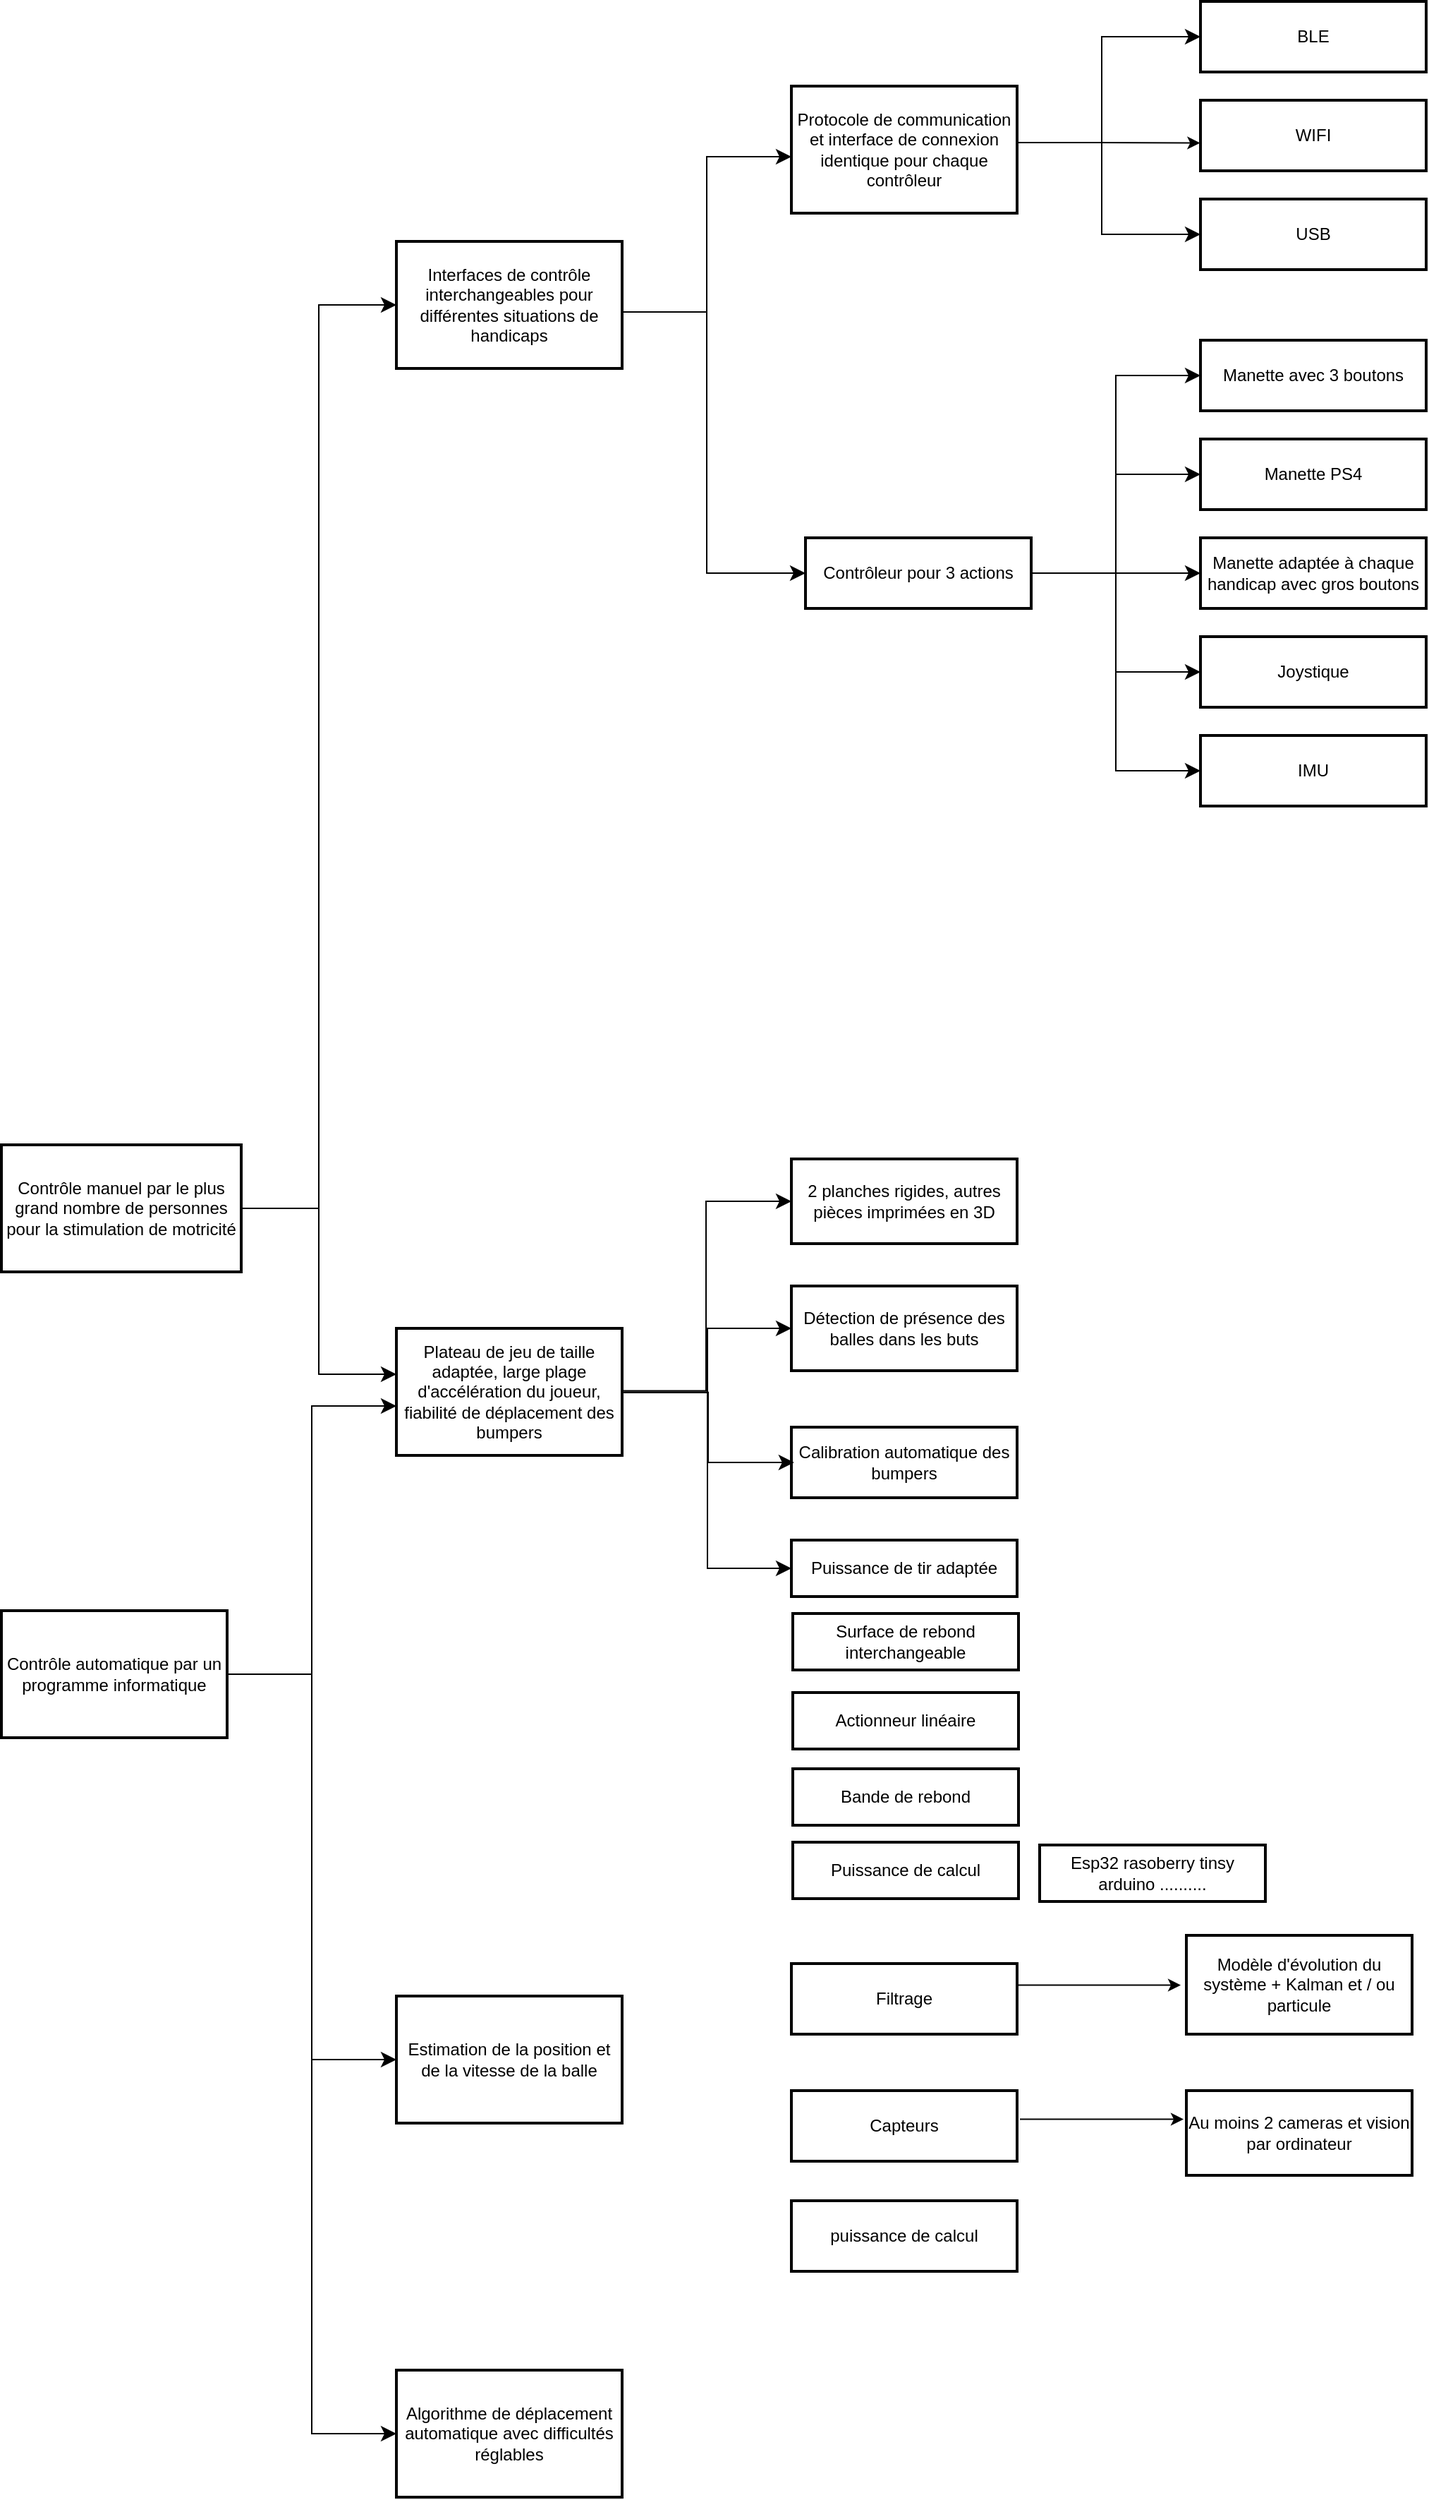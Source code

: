 <mxfile version="24.7.16">
  <diagram name="Page-1" id="Tr-_pZ4dQ33cYt0RN8DX">
    <mxGraphModel dx="1843" dy="2301" grid="1" gridSize="10" guides="1" tooltips="1" connect="1" arrows="1" fold="1" page="1" pageScale="1" pageWidth="827" pageHeight="1169" math="0" shadow="0">
      <root>
        <mxCell id="0" />
        <mxCell id="1" parent="0" />
        <mxCell id="3" value="Contrôle manuel par le plus grand nombre de personnes pour la stimulation de motricité " style="whiteSpace=wrap;strokeWidth=2;" parent="1" vertex="1">
          <mxGeometry x="40" y="320" width="170" height="90" as="geometry" />
        </mxCell>
        <mxCell id="4O0FOi0MMqLt7hbfBtKS-17" value="Interfaces de contrôle interchangeables pour différentes situations de handicaps" style="whiteSpace=wrap;strokeWidth=2;" parent="1" vertex="1">
          <mxGeometry x="320" y="-320" width="160" height="90" as="geometry" />
        </mxCell>
        <mxCell id="4O0FOi0MMqLt7hbfBtKS-19" value="Protocole de communication et interface de connexion identique pour chaque contrôleur" style="whiteSpace=wrap;strokeWidth=2;" parent="1" vertex="1">
          <mxGeometry x="600" y="-430" width="160" height="90" as="geometry" />
        </mxCell>
        <mxCell id="4O0FOi0MMqLt7hbfBtKS-21" value="WIFI" style="whiteSpace=wrap;strokeWidth=2;" parent="1" vertex="1">
          <mxGeometry x="890" y="-420" width="160" height="50" as="geometry" />
        </mxCell>
        <mxCell id="4O0FOi0MMqLt7hbfBtKS-23" value="Contrôleur pour 3 actions" style="whiteSpace=wrap;strokeWidth=2;" parent="1" vertex="1">
          <mxGeometry x="610" y="-110" width="160" height="50" as="geometry" />
        </mxCell>
        <mxCell id="4O0FOi0MMqLt7hbfBtKS-27" value="Estimation de la position et de la vitesse de la balle" style="whiteSpace=wrap;strokeWidth=2;" parent="1" vertex="1">
          <mxGeometry x="320" y="923" width="160" height="90" as="geometry" />
        </mxCell>
        <mxCell id="4O0FOi0MMqLt7hbfBtKS-29" value="Contrôle automatique par un programme informatique " style="whiteSpace=wrap;strokeWidth=2;" parent="1" vertex="1">
          <mxGeometry x="40" y="650" width="160" height="90" as="geometry" />
        </mxCell>
        <mxCell id="4O0FOi0MMqLt7hbfBtKS-32" value="Algorithme de déplacement automatique avec difficultés réglables" style="whiteSpace=wrap;strokeWidth=2;" parent="1" vertex="1">
          <mxGeometry x="320" y="1188" width="160" height="90" as="geometry" />
        </mxCell>
        <mxCell id="4O0FOi0MMqLt7hbfBtKS-34" value="2 planches rigides, autres pièces imprimées en 3D" style="whiteSpace=wrap;strokeWidth=2;" parent="1" vertex="1">
          <mxGeometry x="600" y="330" width="160" height="60" as="geometry" />
        </mxCell>
        <mxCell id="4O0FOi0MMqLt7hbfBtKS-36" value="Détection de présence des balles dans les buts" style="whiteSpace=wrap;strokeWidth=2;" parent="1" vertex="1">
          <mxGeometry x="600" y="420" width="160" height="60" as="geometry" />
        </mxCell>
        <mxCell id="4O0FOi0MMqLt7hbfBtKS-38" value="Calibration automatique des bumpers" style="whiteSpace=wrap;strokeWidth=2;" parent="1" vertex="1">
          <mxGeometry x="600" y="520" width="160" height="50" as="geometry" />
        </mxCell>
        <mxCell id="4O0FOi0MMqLt7hbfBtKS-40" value="Puissance de tir adaptée " style="whiteSpace=wrap;strokeWidth=2;" parent="1" vertex="1">
          <mxGeometry x="600" y="600" width="160" height="40" as="geometry" />
        </mxCell>
        <mxCell id="4O0FOi0MMqLt7hbfBtKS-42" value="Filtrage" style="whiteSpace=wrap;strokeWidth=2;" parent="1" vertex="1">
          <mxGeometry x="600" y="900" width="160" height="50" as="geometry" />
        </mxCell>
        <mxCell id="4O0FOi0MMqLt7hbfBtKS-44" value="Modèle d&#39;évolution du système + Kalman et / ou particule" style="whiteSpace=wrap;strokeWidth=2;" parent="1" vertex="1">
          <mxGeometry x="880" y="880" width="160" height="70" as="geometry" />
        </mxCell>
        <mxCell id="4O0FOi0MMqLt7hbfBtKS-46" value="Capteurs " style="whiteSpace=wrap;strokeWidth=2;" parent="1" vertex="1">
          <mxGeometry x="600" y="990" width="160" height="50" as="geometry" />
        </mxCell>
        <mxCell id="4O0FOi0MMqLt7hbfBtKS-48" value="Au moins 2 cameras et vision par ordinateur " style="whiteSpace=wrap;strokeWidth=2;" parent="1" vertex="1">
          <mxGeometry x="880" y="990" width="160" height="60" as="geometry" />
        </mxCell>
        <mxCell id="4O0FOi0MMqLt7hbfBtKS-51" value="" style="edgeStyle=elbowEdgeStyle;elbow=horizontal;endArrow=classic;html=1;curved=0;rounded=0;endSize=8;startSize=8;exitX=1;exitY=0.5;exitDx=0;exitDy=0;entryX=0;entryY=0.5;entryDx=0;entryDy=0;" parent="1" source="4O0FOi0MMqLt7hbfBtKS-29" edge="1">
          <mxGeometry width="50" height="50" relative="1" as="geometry">
            <mxPoint x="330" y="780" as="sourcePoint" />
            <mxPoint x="320" y="505" as="targetPoint" />
          </mxGeometry>
        </mxCell>
        <mxCell id="4O0FOi0MMqLt7hbfBtKS-52" value="" style="edgeStyle=elbowEdgeStyle;elbow=horizontal;endArrow=classic;html=1;curved=0;rounded=0;endSize=8;startSize=8;exitX=1;exitY=0.5;exitDx=0;exitDy=0;entryX=0;entryY=0.5;entryDx=0;entryDy=0;" parent="1" source="4O0FOi0MMqLt7hbfBtKS-29" target="4O0FOi0MMqLt7hbfBtKS-27" edge="1">
          <mxGeometry width="50" height="50" relative="1" as="geometry">
            <mxPoint x="210" y="865" as="sourcePoint" />
            <mxPoint x="330" y="525" as="targetPoint" />
          </mxGeometry>
        </mxCell>
        <mxCell id="4O0FOi0MMqLt7hbfBtKS-53" value="" style="edgeStyle=elbowEdgeStyle;elbow=horizontal;endArrow=classic;html=1;curved=0;rounded=0;endSize=8;startSize=8;exitX=1;exitY=0.5;exitDx=0;exitDy=0;" parent="1" source="4O0FOi0MMqLt7hbfBtKS-29" target="4O0FOi0MMqLt7hbfBtKS-32" edge="1">
          <mxGeometry width="50" height="50" relative="1" as="geometry">
            <mxPoint x="200" y="860" as="sourcePoint" />
            <mxPoint x="340" y="540" as="targetPoint" />
          </mxGeometry>
        </mxCell>
        <mxCell id="4O0FOi0MMqLt7hbfBtKS-54" value="" style="edgeStyle=elbowEdgeStyle;elbow=horizontal;endArrow=classic;html=1;curved=0;rounded=0;endSize=8;startSize=8;entryX=0;entryY=0.5;entryDx=0;entryDy=0;exitX=1;exitY=0.5;exitDx=0;exitDy=0;" parent="1" source="3" target="4O0FOi0MMqLt7hbfBtKS-17" edge="1">
          <mxGeometry width="50" height="50" relative="1" as="geometry">
            <mxPoint x="210" y="630" as="sourcePoint" />
            <mxPoint x="260" y="580" as="targetPoint" />
          </mxGeometry>
        </mxCell>
        <mxCell id="4O0FOi0MMqLt7hbfBtKS-55" value="" style="edgeStyle=elbowEdgeStyle;elbow=horizontal;endArrow=classic;html=1;curved=0;rounded=0;endSize=8;startSize=8;exitX=1;exitY=0.5;exitDx=0;exitDy=0;entryX=0;entryY=0.25;entryDx=0;entryDy=0;" parent="1" source="3" edge="1">
          <mxGeometry width="50" height="50" relative="1" as="geometry">
            <mxPoint x="230" y="885" as="sourcePoint" />
            <mxPoint x="320" y="482.5" as="targetPoint" />
          </mxGeometry>
        </mxCell>
        <mxCell id="4O0FOi0MMqLt7hbfBtKS-57" value="" style="edgeStyle=elbowEdgeStyle;elbow=horizontal;endArrow=classic;html=1;curved=0;rounded=0;endSize=8;startSize=8;entryX=0;entryY=0.5;entryDx=0;entryDy=0;" parent="1" edge="1">
          <mxGeometry width="50" height="50" relative="1" as="geometry">
            <mxPoint x="480" y="-270" as="sourcePoint" />
            <mxPoint x="600" y="-380.0" as="targetPoint" />
          </mxGeometry>
        </mxCell>
        <mxCell id="4O0FOi0MMqLt7hbfBtKS-60" value="" style="edgeStyle=elbowEdgeStyle;elbow=horizontal;endArrow=classic;html=1;curved=0;rounded=0;endSize=8;startSize=8;entryX=0;entryY=0.5;entryDx=0;entryDy=0;exitX=0.995;exitY=0.38;exitDx=0;exitDy=0;exitPerimeter=0;" parent="1" target="4O0FOi0MMqLt7hbfBtKS-34" edge="1">
          <mxGeometry width="50" height="50" relative="1" as="geometry">
            <mxPoint x="479.2" y="494.2" as="sourcePoint" />
            <mxPoint x="600" y="470" as="targetPoint" />
          </mxGeometry>
        </mxCell>
        <mxCell id="4O0FOi0MMqLt7hbfBtKS-61" value="" style="edgeStyle=elbowEdgeStyle;elbow=horizontal;endArrow=classic;html=1;curved=0;rounded=0;endSize=8;startSize=8;entryX=0;entryY=0.5;entryDx=0;entryDy=0;exitX=1.009;exitY=0.393;exitDx=0;exitDy=0;exitPerimeter=0;" parent="1" target="4O0FOi0MMqLt7hbfBtKS-36" edge="1">
          <mxGeometry width="50" height="50" relative="1" as="geometry">
            <mxPoint x="481.44" y="495.37" as="sourcePoint" />
            <mxPoint x="600" y="470" as="targetPoint" />
          </mxGeometry>
        </mxCell>
        <mxCell id="4O0FOi0MMqLt7hbfBtKS-62" value="" style="edgeStyle=elbowEdgeStyle;elbow=horizontal;endArrow=classic;html=1;curved=0;rounded=0;endSize=8;startSize=8;entryX=0;entryY=0.5;entryDx=0;entryDy=0;exitX=0.988;exitY=0.393;exitDx=0;exitDy=0;exitPerimeter=0;" parent="1" edge="1">
          <mxGeometry width="50" height="50" relative="1" as="geometry">
            <mxPoint x="480.0" y="495.37" as="sourcePoint" />
            <mxPoint x="601.92" y="545" as="targetPoint" />
          </mxGeometry>
        </mxCell>
        <mxCell id="4O0FOi0MMqLt7hbfBtKS-63" value="" style="edgeStyle=elbowEdgeStyle;elbow=horizontal;endArrow=classic;html=1;curved=0;rounded=0;endSize=8;startSize=8;entryX=0;entryY=0.5;entryDx=0;entryDy=0;exitX=1.009;exitY=0.393;exitDx=0;exitDy=0;exitPerimeter=0;" parent="1" target="4O0FOi0MMqLt7hbfBtKS-40" edge="1">
          <mxGeometry width="50" height="50" relative="1" as="geometry">
            <mxPoint x="481.44" y="495.37" as="sourcePoint" />
            <mxPoint x="600" y="470" as="targetPoint" />
          </mxGeometry>
        </mxCell>
        <mxCell id="4O0FOi0MMqLt7hbfBtKS-68" value="" style="endArrow=classic;html=1;rounded=0;entryX=0;entryY=0.5;entryDx=0;entryDy=0;exitX=1.024;exitY=0.392;exitDx=0;exitDy=0;exitPerimeter=0;" parent="1" edge="1">
          <mxGeometry width="50" height="50" relative="1" as="geometry">
            <mxPoint x="760" y="915.29" as="sourcePoint" />
            <mxPoint x="876" y="915.29" as="targetPoint" />
          </mxGeometry>
        </mxCell>
        <mxCell id="lu4KbBznK7z5Fi6A6N9O-3" value="Manette PS4" style="whiteSpace=wrap;strokeWidth=2;" parent="1" vertex="1">
          <mxGeometry x="890" y="-180" width="160" height="50" as="geometry" />
        </mxCell>
        <mxCell id="lu4KbBznK7z5Fi6A6N9O-4" value="Manette adaptée à chaque handicap avec gros boutons" style="whiteSpace=wrap;strokeWidth=2;" parent="1" vertex="1">
          <mxGeometry x="890" y="-110" width="160" height="50" as="geometry" />
        </mxCell>
        <mxCell id="lu4KbBznK7z5Fi6A6N9O-5" value="" style="edgeStyle=elbowEdgeStyle;elbow=horizontal;endArrow=classic;html=1;curved=0;rounded=0;endSize=8;startSize=8;entryX=0;entryY=0.5;entryDx=0;entryDy=0;exitX=1;exitY=0.5;exitDx=0;exitDy=0;" parent="1" source="4O0FOi0MMqLt7hbfBtKS-23" target="lu4KbBznK7z5Fi6A6N9O-3" edge="1">
          <mxGeometry width="50" height="50" relative="1" as="geometry">
            <mxPoint x="540" y="100" as="sourcePoint" />
            <mxPoint x="590" y="50" as="targetPoint" />
          </mxGeometry>
        </mxCell>
        <mxCell id="lu4KbBznK7z5Fi6A6N9O-7" value="" style="edgeStyle=elbowEdgeStyle;elbow=horizontal;endArrow=classic;html=1;curved=0;rounded=0;endSize=8;startSize=8;entryX=0;entryY=0.5;entryDx=0;entryDy=0;exitX=1;exitY=0.5;exitDx=0;exitDy=0;" parent="1" source="4O0FOi0MMqLt7hbfBtKS-23" target="lu4KbBznK7z5Fi6A6N9O-4" edge="1">
          <mxGeometry width="50" height="50" relative="1" as="geometry">
            <mxPoint x="770" y="25" as="sourcePoint" />
            <mxPoint x="890" y="-5" as="targetPoint" />
          </mxGeometry>
        </mxCell>
        <mxCell id="lu4KbBznK7z5Fi6A6N9O-9" value="Plateau de jeu de taille adaptée, large plage d&#39;accélération du joueur, fiabilité de déplacement des bumpers " style="whiteSpace=wrap;strokeWidth=2;" parent="1" vertex="1">
          <mxGeometry x="320" y="450" width="160" height="90" as="geometry" />
        </mxCell>
        <mxCell id="4qVjtsRHeem2hXjWiQ4k-3" value="Surface de rebond interchangeable" style="whiteSpace=wrap;strokeWidth=2;" vertex="1" parent="1">
          <mxGeometry x="601" y="652" width="160" height="40" as="geometry" />
        </mxCell>
        <mxCell id="4qVjtsRHeem2hXjWiQ4k-5" value="" style="endArrow=classic;html=1;rounded=0;entryX=0;entryY=0.5;entryDx=0;entryDy=0;exitX=1.024;exitY=0.392;exitDx=0;exitDy=0;exitPerimeter=0;" edge="1" parent="1">
          <mxGeometry width="50" height="50" relative="1" as="geometry">
            <mxPoint x="762" y="1010.29" as="sourcePoint" />
            <mxPoint x="878" y="1010.29" as="targetPoint" />
          </mxGeometry>
        </mxCell>
        <mxCell id="4qVjtsRHeem2hXjWiQ4k-7" value="Actionneur linéaire" style="whiteSpace=wrap;strokeWidth=2;" vertex="1" parent="1">
          <mxGeometry x="601" y="708" width="160" height="40" as="geometry" />
        </mxCell>
        <mxCell id="4qVjtsRHeem2hXjWiQ4k-8" value="Bande de rebond" style="whiteSpace=wrap;strokeWidth=2;" vertex="1" parent="1">
          <mxGeometry x="601" y="762" width="160" height="40" as="geometry" />
        </mxCell>
        <mxCell id="4qVjtsRHeem2hXjWiQ4k-9" value="puissance de calcul" style="whiteSpace=wrap;strokeWidth=2;" vertex="1" parent="1">
          <mxGeometry x="600" y="1068" width="160" height="50" as="geometry" />
        </mxCell>
        <mxCell id="4qVjtsRHeem2hXjWiQ4k-10" value="Puissance de calcul" style="whiteSpace=wrap;strokeWidth=2;" vertex="1" parent="1">
          <mxGeometry x="601" y="814" width="160" height="40" as="geometry" />
        </mxCell>
        <mxCell id="4qVjtsRHeem2hXjWiQ4k-11" value="Esp32 rasoberry tinsy arduino .........." style="whiteSpace=wrap;strokeWidth=2;" vertex="1" parent="1">
          <mxGeometry x="776" y="816" width="160" height="40" as="geometry" />
        </mxCell>
        <mxCell id="4qVjtsRHeem2hXjWiQ4k-12" value="BLE" style="whiteSpace=wrap;strokeWidth=2;" vertex="1" parent="1">
          <mxGeometry x="890" y="-490" width="160" height="50" as="geometry" />
        </mxCell>
        <mxCell id="4qVjtsRHeem2hXjWiQ4k-13" value="Manette avec 3 boutons" style="whiteSpace=wrap;strokeWidth=2;" vertex="1" parent="1">
          <mxGeometry x="890" y="-250" width="160" height="50" as="geometry" />
        </mxCell>
        <mxCell id="4qVjtsRHeem2hXjWiQ4k-14" value="USB" style="whiteSpace=wrap;strokeWidth=2;" vertex="1" parent="1">
          <mxGeometry x="890" y="-350" width="160" height="50" as="geometry" />
        </mxCell>
        <mxCell id="4qVjtsRHeem2hXjWiQ4k-15" value="Joystique " style="whiteSpace=wrap;strokeWidth=2;" vertex="1" parent="1">
          <mxGeometry x="890" y="-40" width="160" height="50" as="geometry" />
        </mxCell>
        <mxCell id="4qVjtsRHeem2hXjWiQ4k-16" value="IMU" style="whiteSpace=wrap;strokeWidth=2;" vertex="1" parent="1">
          <mxGeometry x="890" y="30" width="160" height="50" as="geometry" />
        </mxCell>
        <mxCell id="4qVjtsRHeem2hXjWiQ4k-17" value="" style="edgeStyle=elbowEdgeStyle;elbow=horizontal;endArrow=classic;html=1;curved=0;rounded=0;endSize=8;startSize=8;entryX=0;entryY=0.5;entryDx=0;entryDy=0;exitX=1;exitY=0.5;exitDx=0;exitDy=0;" edge="1" parent="1" target="4qVjtsRHeem2hXjWiQ4k-12">
          <mxGeometry width="50" height="50" relative="1" as="geometry">
            <mxPoint x="760" y="-390" as="sourcePoint" />
            <mxPoint x="880" y="-740" as="targetPoint" />
            <Array as="points">
              <mxPoint x="820" y="-410" />
            </Array>
          </mxGeometry>
        </mxCell>
        <mxCell id="4qVjtsRHeem2hXjWiQ4k-19" value="" style="edgeStyle=elbowEdgeStyle;elbow=horizontal;endArrow=classic;html=1;curved=0;rounded=0;endSize=8;startSize=8;entryX=0;entryY=0.5;entryDx=0;entryDy=0;exitX=1;exitY=0.5;exitDx=0;exitDy=0;" edge="1" parent="1" target="4qVjtsRHeem2hXjWiQ4k-14">
          <mxGeometry width="50" height="50" relative="1" as="geometry">
            <mxPoint x="760.0" y="-390" as="sourcePoint" />
            <mxPoint x="880.0" y="-340" as="targetPoint" />
            <Array as="points">
              <mxPoint x="820" y="-365" />
            </Array>
          </mxGeometry>
        </mxCell>
        <mxCell id="4qVjtsRHeem2hXjWiQ4k-20" value="" style="edgeStyle=elbowEdgeStyle;elbow=horizontal;endArrow=classic;html=1;curved=0;rounded=0;endSize=8;startSize=8;entryX=0;entryY=0.5;entryDx=0;entryDy=0;exitX=1;exitY=0.5;exitDx=0;exitDy=0;" edge="1" parent="1" source="4O0FOi0MMqLt7hbfBtKS-23" target="4qVjtsRHeem2hXjWiQ4k-13">
          <mxGeometry width="50" height="50" relative="1" as="geometry">
            <mxPoint x="760" y="-390" as="sourcePoint" />
            <mxPoint x="890" y="-485" as="targetPoint" />
          </mxGeometry>
        </mxCell>
        <mxCell id="4qVjtsRHeem2hXjWiQ4k-23" value="" style="endArrow=classic;html=1;rounded=0;entryX=-0.002;entryY=0.605;entryDx=0;entryDy=0;entryPerimeter=0;" edge="1" parent="1" target="4O0FOi0MMqLt7hbfBtKS-21">
          <mxGeometry width="50" height="50" relative="1" as="geometry">
            <mxPoint x="816.56" y="-390" as="sourcePoint" />
            <mxPoint x="895.44" y="-392.25" as="targetPoint" />
          </mxGeometry>
        </mxCell>
        <mxCell id="4qVjtsRHeem2hXjWiQ4k-24" value="" style="edgeStyle=elbowEdgeStyle;elbow=horizontal;endArrow=classic;html=1;curved=0;rounded=0;endSize=8;startSize=8;entryX=0;entryY=0.5;entryDx=0;entryDy=0;exitX=1;exitY=0.5;exitDx=0;exitDy=0;" edge="1" parent="1" source="4O0FOi0MMqLt7hbfBtKS-23" target="4qVjtsRHeem2hXjWiQ4k-15">
          <mxGeometry width="50" height="50" relative="1" as="geometry">
            <mxPoint x="771" y="-105" as="sourcePoint" />
            <mxPoint x="900" y="-215" as="targetPoint" />
          </mxGeometry>
        </mxCell>
        <mxCell id="4qVjtsRHeem2hXjWiQ4k-25" value="" style="edgeStyle=elbowEdgeStyle;elbow=horizontal;endArrow=classic;html=1;curved=0;rounded=0;endSize=8;startSize=8;entryX=0;entryY=0.5;entryDx=0;entryDy=0;exitX=1;exitY=0.5;exitDx=0;exitDy=0;" edge="1" parent="1" source="4O0FOi0MMqLt7hbfBtKS-23" target="4qVjtsRHeem2hXjWiQ4k-16">
          <mxGeometry width="50" height="50" relative="1" as="geometry">
            <mxPoint x="781" y="-95" as="sourcePoint" />
            <mxPoint x="910" y="-205" as="targetPoint" />
          </mxGeometry>
        </mxCell>
        <mxCell id="4qVjtsRHeem2hXjWiQ4k-26" value="" style="edgeStyle=elbowEdgeStyle;elbow=horizontal;endArrow=classic;html=1;curved=0;rounded=0;endSize=8;startSize=8;entryX=0;entryY=0.5;entryDx=0;entryDy=0;" edge="1" parent="1" target="4O0FOi0MMqLt7hbfBtKS-23">
          <mxGeometry width="50" height="50" relative="1" as="geometry">
            <mxPoint x="480" y="-270" as="sourcePoint" />
            <mxPoint x="580" y="-110" as="targetPoint" />
            <Array as="points">
              <mxPoint x="540" y="-180" />
            </Array>
          </mxGeometry>
        </mxCell>
      </root>
    </mxGraphModel>
  </diagram>
</mxfile>
